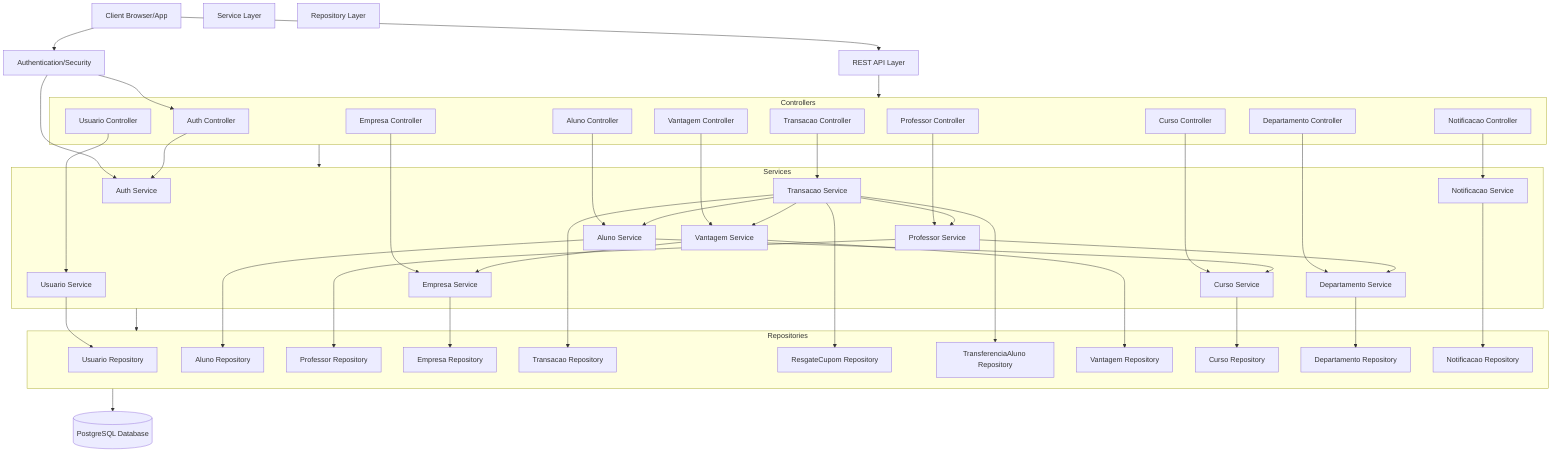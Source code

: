 graph TD
    %% Main components
    Client[Client Browser/App]
    API[REST API Layer]
    Service[Service Layer]
    Repository[Repository Layer]
    Database[(PostgreSQL Database)]
    Auth[Authentication/Security]
    
    %% Controllers
    subgraph Controllers
        AuthController[Auth Controller]
        UsuarioController[Usuario Controller]
        AlunoController[Aluno Controller]
        ProfessorController[Professor Controller]
        EmpresaController[Empresa Controller]
        TransacaoController[Transacao Controller]
        VantagemController[Vantagem Controller]
        CursoController[Curso Controller]
        DepartamentoController[Departamento Controller]
        NotificacaoController[Notificacao Controller]
    end
    
    %% Services
    subgraph Services
        AuthService[Auth Service]
        UsuarioService[Usuario Service]
        AlunoService[Aluno Service]
        ProfessorService[Professor Service]
        EmpresaService[Empresa Service]
        TransacaoService[Transacao Service]
        VantagemService[Vantagem Service]
        CursoService[Curso Service]
        DepartamentoService[Departamento Service]
        NotificacaoService[Notificacao Service]
    end
    
    %% Repositories
    subgraph Repositories
        UsuarioRepo[Usuario Repository]
        AlunoRepo[Aluno Repository]
        ProfessorRepo[Professor Repository]
        EmpresaRepo[Empresa Repository]
        TransacaoRepo[Transacao Repository]
        ResgateCupomRepo[ResgateCupom Repository]
        TransferenciaAlunoRepo[TransferenciaAluno Repository]
        VantagemRepo[Vantagem Repository]
        CursoRepo[Curso Repository]
        DepartamentoRepo[Departamento Repository]
        NotificacaoRepo[Notificacao Repository]
    end
    
    %% Connections
    Client --> API
    API --> Controllers
    Controllers --> Services
    Services --> Repositories
    Repositories --> Database
    
    %% Auth connections
    Client --> Auth
    Auth --> AuthController
    Auth --> AuthService

    %% Controller to Service connections
    AuthController --> AuthService
    UsuarioController --> UsuarioService
    AlunoController --> AlunoService
    ProfessorController --> ProfessorService
    EmpresaController --> EmpresaService
    TransacaoController --> TransacaoService
    VantagemController --> VantagemService
    CursoController --> CursoService
    DepartamentoController --> DepartamentoService
    NotificacaoController --> NotificacaoService
    
    %% Service to Repository connections
    UsuarioService --> UsuarioRepo
    AlunoService --> AlunoRepo
    ProfessorService --> ProfessorRepo
    EmpresaService --> EmpresaRepo
    TransacaoService --> TransacaoRepo
    TransacaoService --> ResgateCupomRepo
    TransacaoService --> TransferenciaAlunoRepo
    VantagemService --> VantagemRepo
    CursoService --> CursoRepo
    DepartamentoService --> DepartamentoRepo
    NotificacaoService --> NotificacaoRepo
    
    %% Service cross-connections
    TransacaoService --> AlunoService
    TransacaoService --> ProfessorService
    TransacaoService --> VantagemService
    VantagemService --> EmpresaService
    AlunoService --> CursoService
    ProfessorService --> DepartamentoService